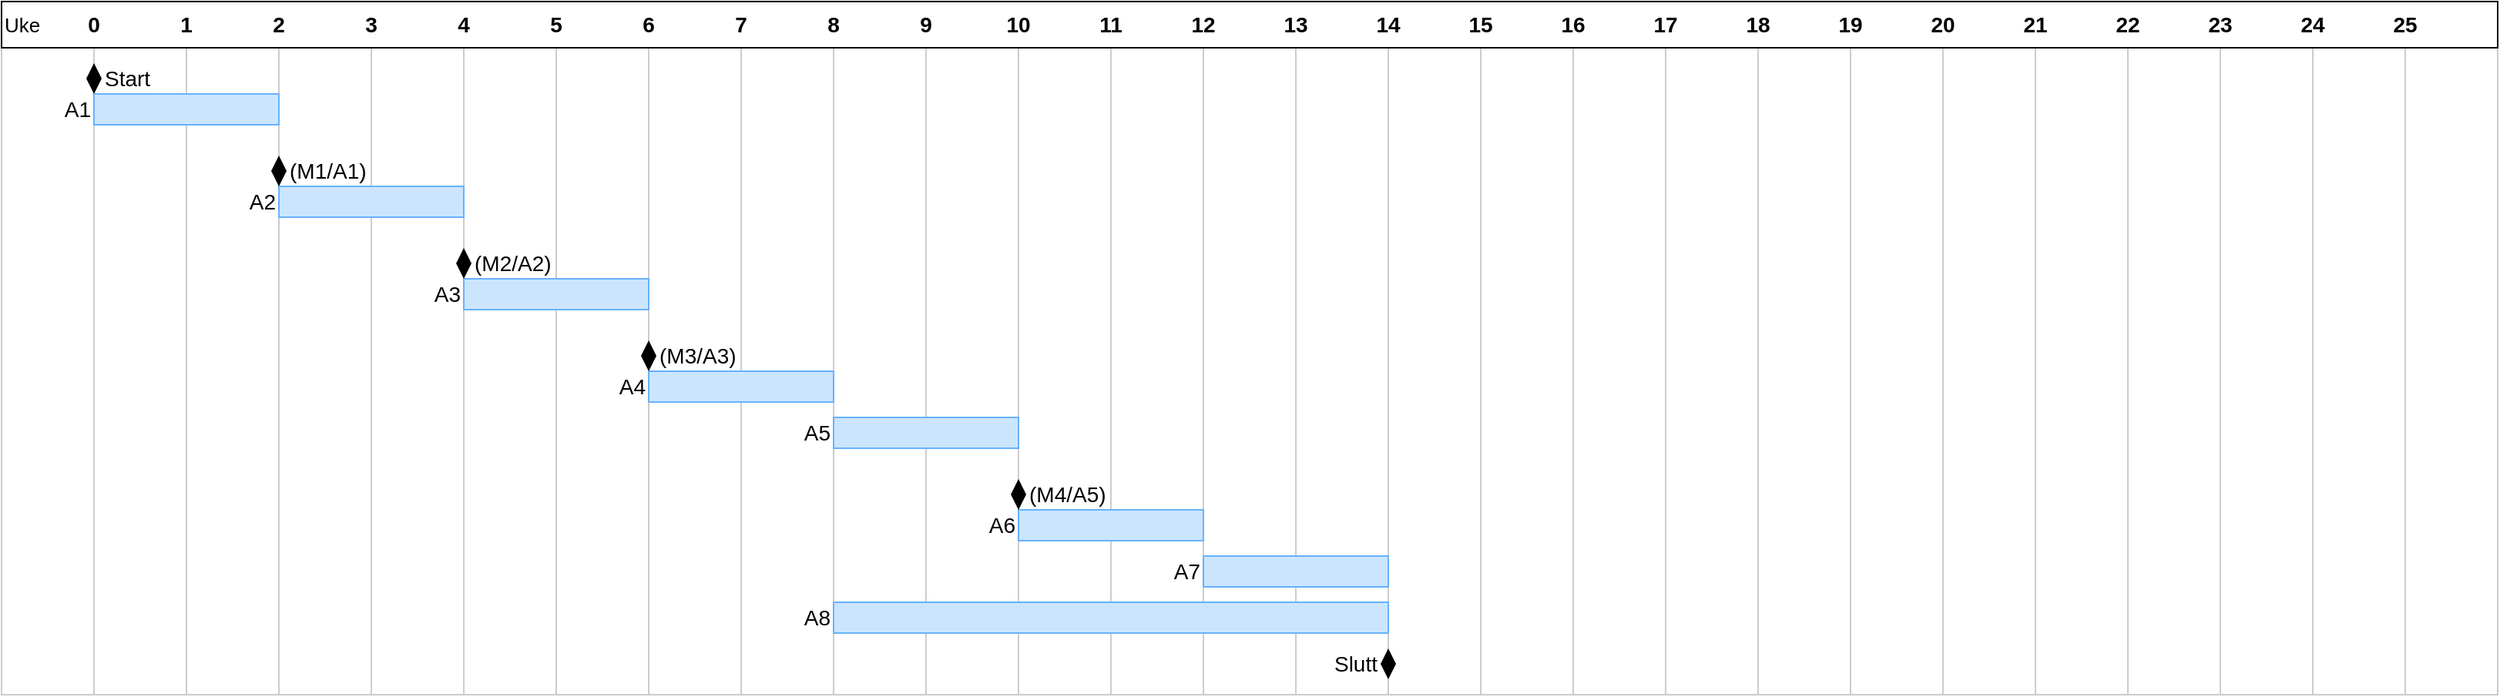 <mxfile version="13.8.0" type="github">
  <diagram name="Page-1" id="2c4490ee-f0b8-94ab-5012-d5dc3445f7a3">
    <mxGraphModel dx="2495" dy="1370" grid="1" gridSize="10" guides="1" tooltips="1" connect="0" arrows="1" fold="1" page="1" pageScale="1.5" pageWidth="1169" pageHeight="826" background="#ffffff" math="0" shadow="0">
      <root>
        <mxCell id="0" style=";html=1;" />
        <mxCell id="1" style=";html=1;" parent="0" />
        <mxCell id="wme-i7As3sNCEtLZGVM8-2" value="" style="align=left;strokeColor=#CCCCCC;html=1;" vertex="1" parent="1">
          <mxGeometry x="80" y="80" width="60" height="450" as="geometry" />
        </mxCell>
        <mxCell id="wme-i7As3sNCEtLZGVM8-4" value="" style="align=left;strokeColor=#CCCCCC;html=1;" vertex="1" parent="1">
          <mxGeometry x="140" y="80" width="60" height="450" as="geometry" />
        </mxCell>
        <mxCell id="wme-i7As3sNCEtLZGVM8-5" value="" style="align=left;strokeColor=#CCCCCC;html=1;" vertex="1" parent="1">
          <mxGeometry x="200" y="80" width="60" height="450" as="geometry" />
        </mxCell>
        <mxCell id="wme-i7As3sNCEtLZGVM8-6" value="" style="align=left;strokeColor=#CCCCCC;html=1;" vertex="1" parent="1">
          <mxGeometry x="260" y="80" width="60" height="450" as="geometry" />
        </mxCell>
        <mxCell id="wme-i7As3sNCEtLZGVM8-7" value="" style="align=left;strokeColor=#CCCCCC;html=1;" vertex="1" parent="1">
          <mxGeometry x="320" y="80" width="60" height="450" as="geometry" />
        </mxCell>
        <mxCell id="wme-i7As3sNCEtLZGVM8-8" value="" style="align=left;strokeColor=#CCCCCC;html=1;" vertex="1" parent="1">
          <mxGeometry x="380" y="80" width="60" height="450" as="geometry" />
        </mxCell>
        <mxCell id="wme-i7As3sNCEtLZGVM8-9" value="" style="align=left;strokeColor=#CCCCCC;html=1;" vertex="1" parent="1">
          <mxGeometry x="440" y="80" width="60" height="450" as="geometry" />
        </mxCell>
        <mxCell id="wme-i7As3sNCEtLZGVM8-10" value="" style="align=left;strokeColor=#CCCCCC;html=1;" vertex="1" parent="1">
          <mxGeometry x="500" y="80" width="60" height="450" as="geometry" />
        </mxCell>
        <mxCell id="wme-i7As3sNCEtLZGVM8-11" value="" style="align=left;strokeColor=#CCCCCC;html=1;" vertex="1" parent="1">
          <mxGeometry x="560" y="80" width="60" height="450" as="geometry" />
        </mxCell>
        <mxCell id="wme-i7As3sNCEtLZGVM8-12" value="" style="align=left;strokeColor=#CCCCCC;html=1;" vertex="1" parent="1">
          <mxGeometry x="620" y="80" width="60" height="450" as="geometry" />
        </mxCell>
        <mxCell id="wme-i7As3sNCEtLZGVM8-13" value="" style="align=left;strokeColor=#CCCCCC;html=1;" vertex="1" parent="1">
          <mxGeometry x="680" y="80" width="60" height="450" as="geometry" />
        </mxCell>
        <mxCell id="wme-i7As3sNCEtLZGVM8-14" value="" style="align=left;strokeColor=#CCCCCC;html=1;" vertex="1" parent="1">
          <mxGeometry x="740" y="80" width="60" height="450" as="geometry" />
        </mxCell>
        <mxCell id="wme-i7As3sNCEtLZGVM8-27" value="" style="rounded=0;whiteSpace=wrap;html=1;fontSize=14;strokeColor=#66B2FF;fillColor=#CCE5FF;" vertex="1" parent="1">
          <mxGeometry x="140" y="140" width="120" height="20" as="geometry" />
        </mxCell>
        <mxCell id="wme-i7As3sNCEtLZGVM8-28" value="Start" style="text;html=1;strokeColor=none;fillColor=none;align=left;verticalAlign=middle;whiteSpace=wrap;rounded=0;fontSize=14;" vertex="1" parent="1">
          <mxGeometry x="145" y="120" width="40" height="20" as="geometry" />
        </mxCell>
        <mxCell id="wme-i7As3sNCEtLZGVM8-30" value="" style="rhombus;whiteSpace=wrap;html=1;fontSize=14;fillColor=#000000;strokeColor=none;" vertex="1" parent="1">
          <mxGeometry x="135" y="120" width="10" height="20" as="geometry" />
        </mxCell>
        <mxCell id="wme-i7As3sNCEtLZGVM8-31" value="A1" style="text;html=1;strokeColor=none;fillColor=none;align=right;verticalAlign=middle;whiteSpace=wrap;rounded=0;fontSize=14;" vertex="1" parent="1">
          <mxGeometry x="100" y="140" width="40" height="20" as="geometry" />
        </mxCell>
        <mxCell id="wme-i7As3sNCEtLZGVM8-32" value="" style="rounded=0;whiteSpace=wrap;html=1;fontSize=14;strokeColor=#66B2FF;fillColor=#CCE5FF;" vertex="1" parent="1">
          <mxGeometry x="260" y="200" width="120" height="20" as="geometry" />
        </mxCell>
        <mxCell id="wme-i7As3sNCEtLZGVM8-35" value="(M1/A1)" style="text;html=1;strokeColor=none;fillColor=none;align=left;verticalAlign=middle;whiteSpace=wrap;rounded=0;fontSize=14;" vertex="1" parent="1">
          <mxGeometry x="265" y="180" width="40" height="20" as="geometry" />
        </mxCell>
        <mxCell id="wme-i7As3sNCEtLZGVM8-36" value="" style="rhombus;whiteSpace=wrap;html=1;fontSize=14;fillColor=#000000;strokeColor=none;" vertex="1" parent="1">
          <mxGeometry x="255" y="180" width="10" height="20" as="geometry" />
        </mxCell>
        <mxCell id="wme-i7As3sNCEtLZGVM8-39" value="A2" style="text;html=1;strokeColor=none;fillColor=none;align=right;verticalAlign=middle;whiteSpace=wrap;rounded=0;fontSize=14;" vertex="1" parent="1">
          <mxGeometry x="220" y="200" width="40" height="20" as="geometry" />
        </mxCell>
        <mxCell id="wme-i7As3sNCEtLZGVM8-41" value="" style="align=left;strokeColor=#CCCCCC;html=1;" vertex="1" parent="1">
          <mxGeometry x="800" y="80" width="60" height="450" as="geometry" />
        </mxCell>
        <mxCell id="wme-i7As3sNCEtLZGVM8-42" value="" style="align=left;strokeColor=#CCCCCC;html=1;" vertex="1" parent="1">
          <mxGeometry x="860" y="80" width="60" height="450" as="geometry" />
        </mxCell>
        <mxCell id="wme-i7As3sNCEtLZGVM8-43" value="" style="align=left;strokeColor=#CCCCCC;html=1;" vertex="1" parent="1">
          <mxGeometry x="920" y="80" width="60" height="450" as="geometry" />
        </mxCell>
        <mxCell id="wme-i7As3sNCEtLZGVM8-44" value="" style="align=left;strokeColor=#CCCCCC;html=1;" vertex="1" parent="1">
          <mxGeometry x="980" y="80" width="60" height="450" as="geometry" />
        </mxCell>
        <mxCell id="wme-i7As3sNCEtLZGVM8-45" value="" style="align=left;strokeColor=#CCCCCC;html=1;" vertex="1" parent="1">
          <mxGeometry x="1040" y="80" width="60" height="450" as="geometry" />
        </mxCell>
        <mxCell id="wme-i7As3sNCEtLZGVM8-46" value="" style="align=left;strokeColor=#CCCCCC;html=1;" vertex="1" parent="1">
          <mxGeometry x="1100" y="80" width="60" height="450" as="geometry" />
        </mxCell>
        <mxCell id="wme-i7As3sNCEtLZGVM8-47" value="" style="align=left;strokeColor=#CCCCCC;html=1;" vertex="1" parent="1">
          <mxGeometry x="1160" y="80" width="60" height="450" as="geometry" />
        </mxCell>
        <mxCell id="wme-i7As3sNCEtLZGVM8-48" value="" style="align=left;strokeColor=#CCCCCC;html=1;" vertex="1" parent="1">
          <mxGeometry x="1220" y="80" width="60" height="450" as="geometry" />
        </mxCell>
        <mxCell id="wme-i7As3sNCEtLZGVM8-49" value="" style="align=left;strokeColor=#CCCCCC;html=1;" vertex="1" parent="1">
          <mxGeometry x="1280" y="80" width="60" height="450" as="geometry" />
        </mxCell>
        <mxCell id="wme-i7As3sNCEtLZGVM8-50" value="" style="align=left;strokeColor=#CCCCCC;html=1;" vertex="1" parent="1">
          <mxGeometry x="1340" y="80" width="60" height="450" as="geometry" />
        </mxCell>
        <mxCell id="wme-i7As3sNCEtLZGVM8-51" value="" style="align=left;strokeColor=#CCCCCC;html=1;" vertex="1" parent="1">
          <mxGeometry x="1400" y="80" width="60" height="450" as="geometry" />
        </mxCell>
        <mxCell id="wme-i7As3sNCEtLZGVM8-52" value="" style="align=left;strokeColor=#CCCCCC;html=1;fontStyle=1" vertex="1" parent="1">
          <mxGeometry x="1460" y="80" width="60" height="450" as="geometry" />
        </mxCell>
        <mxCell id="wme-i7As3sNCEtLZGVM8-53" value="" style="align=left;strokeColor=#CCCCCC;html=1;fontStyle=1" vertex="1" parent="1">
          <mxGeometry x="1520" y="80" width="60" height="450" as="geometry" />
        </mxCell>
        <mxCell id="wme-i7As3sNCEtLZGVM8-54" value="" style="align=left;strokeColor=#CCCCCC;html=1;fontStyle=1" vertex="1" parent="1">
          <mxGeometry x="1580" y="80" width="60" height="450" as="geometry" />
        </mxCell>
        <mxCell id="wme-i7As3sNCEtLZGVM8-55" value="" style="align=left;strokeColor=#CCCCCC;html=1;fontStyle=1" vertex="1" parent="1">
          <mxGeometry x="1640" y="80" width="60" height="450" as="geometry" />
        </mxCell>
        <mxCell id="wme-i7As3sNCEtLZGVM8-56" value="&lt;font style=&quot;font-size: 13px&quot;&gt;Uke&lt;/font&gt;" style="strokeWidth=1;fontStyle=0;html=1;align=left;" vertex="1" parent="1">
          <mxGeometry x="80" y="80" width="1620" height="30" as="geometry" />
        </mxCell>
        <mxCell id="wme-i7As3sNCEtLZGVM8-57" value="0" style="text;html=1;strokeColor=none;fillColor=none;align=center;verticalAlign=middle;whiteSpace=wrap;rounded=0;fontStyle=1;fontSize=14;" vertex="1" parent="1">
          <mxGeometry x="120" y="85" width="40" height="20" as="geometry" />
        </mxCell>
        <mxCell id="wme-i7As3sNCEtLZGVM8-58" value="1" style="text;html=1;strokeColor=none;fillColor=none;align=center;verticalAlign=middle;whiteSpace=wrap;rounded=0;fontStyle=1;fontSize=14;" vertex="1" parent="1">
          <mxGeometry x="180" y="85" width="40" height="20" as="geometry" />
        </mxCell>
        <mxCell id="wme-i7As3sNCEtLZGVM8-59" value="2" style="text;html=1;strokeColor=none;fillColor=none;align=center;verticalAlign=middle;whiteSpace=wrap;rounded=0;fontStyle=1;fontSize=14;" vertex="1" parent="1">
          <mxGeometry x="240" y="85" width="40" height="20" as="geometry" />
        </mxCell>
        <mxCell id="wme-i7As3sNCEtLZGVM8-60" value="3" style="text;html=1;strokeColor=none;fillColor=none;align=center;verticalAlign=middle;whiteSpace=wrap;rounded=0;fontStyle=1;fontSize=14;" vertex="1" parent="1">
          <mxGeometry x="300" y="85" width="40" height="20" as="geometry" />
        </mxCell>
        <mxCell id="wme-i7As3sNCEtLZGVM8-61" value="4" style="text;html=1;strokeColor=none;fillColor=none;align=center;verticalAlign=middle;whiteSpace=wrap;rounded=0;fontStyle=1;fontSize=14;" vertex="1" parent="1">
          <mxGeometry x="360" y="85" width="40" height="20" as="geometry" />
        </mxCell>
        <mxCell id="wme-i7As3sNCEtLZGVM8-62" value="5" style="text;html=1;strokeColor=none;fillColor=none;align=center;verticalAlign=middle;whiteSpace=wrap;rounded=0;fontStyle=1;fontSize=14;" vertex="1" parent="1">
          <mxGeometry x="420" y="85" width="40" height="20" as="geometry" />
        </mxCell>
        <mxCell id="wme-i7As3sNCEtLZGVM8-63" value="6" style="text;html=1;strokeColor=none;fillColor=none;align=center;verticalAlign=middle;whiteSpace=wrap;rounded=0;fontStyle=1;fontSize=14;" vertex="1" parent="1">
          <mxGeometry x="480" y="85" width="40" height="20" as="geometry" />
        </mxCell>
        <mxCell id="wme-i7As3sNCEtLZGVM8-64" value="7" style="text;html=1;strokeColor=none;fillColor=none;align=center;verticalAlign=middle;whiteSpace=wrap;rounded=0;fontStyle=1;fontSize=14;" vertex="1" parent="1">
          <mxGeometry x="540" y="85" width="40" height="20" as="geometry" />
        </mxCell>
        <mxCell id="wme-i7As3sNCEtLZGVM8-65" value="8" style="text;html=1;strokeColor=none;fillColor=none;align=center;verticalAlign=middle;whiteSpace=wrap;rounded=0;fontStyle=1;fontSize=14;" vertex="1" parent="1">
          <mxGeometry x="600" y="85" width="40" height="20" as="geometry" />
        </mxCell>
        <mxCell id="wme-i7As3sNCEtLZGVM8-66" value="9" style="text;html=1;strokeColor=none;fillColor=none;align=center;verticalAlign=middle;whiteSpace=wrap;rounded=0;fontStyle=1;fontSize=14;" vertex="1" parent="1">
          <mxGeometry x="660" y="85" width="40" height="20" as="geometry" />
        </mxCell>
        <mxCell id="wme-i7As3sNCEtLZGVM8-67" value="10" style="text;html=1;strokeColor=none;fillColor=none;align=center;verticalAlign=middle;whiteSpace=wrap;rounded=0;fontStyle=1;fontSize=14;" vertex="1" parent="1">
          <mxGeometry x="720" y="85" width="40" height="20" as="geometry" />
        </mxCell>
        <mxCell id="wme-i7As3sNCEtLZGVM8-68" value="11" style="text;html=1;strokeColor=none;fillColor=none;align=center;verticalAlign=middle;whiteSpace=wrap;rounded=0;fontStyle=1;fontSize=14;" vertex="1" parent="1">
          <mxGeometry x="780" y="85" width="40" height="20" as="geometry" />
        </mxCell>
        <mxCell id="wme-i7As3sNCEtLZGVM8-69" value="12&lt;span style=&quot;color: rgba(0 , 0 , 0 , 0) ; font-family: monospace ; font-size: 0px ; font-weight: 400&quot;&gt;%3CmxGraphModel%3E%3Croot%3E%3CmxCell%20id%3D%220%22%2F%3E%3CmxCell%20id%3D%221%22%20parent%3D%220%22%2F%3E%3CmxCell%20id%3D%222%22%20value%3D%2210%22%20style%3D%22text%3Bhtml%3D1%3BstrokeColor%3Dnone%3BfillColor%3Dnone%3Balign%3Dcenter%3BverticalAlign%3Dmiddle%3BwhiteSpace%3Dwrap%3Brounded%3D0%3BfontStyle%3D1%3BfontSize%3D14%3B%22%20vertex%3D%221%22%20parent%3D%221%22%3E%3CmxGeometry%20x%3D%22720%22%20y%3D%2285%22%20width%3D%2240%22%20height%3D%2220%22%20as%3D%22geometry%22%2F%3E%3C%2FmxCell%3E%3C%2Froot%3E%3C%2FmxGraphModel%3E&lt;/span&gt;" style="text;html=1;strokeColor=none;fillColor=none;align=center;verticalAlign=middle;whiteSpace=wrap;rounded=0;fontStyle=1;fontSize=14;" vertex="1" parent="1">
          <mxGeometry x="840" y="85" width="40" height="20" as="geometry" />
        </mxCell>
        <mxCell id="wme-i7As3sNCEtLZGVM8-70" value="13" style="text;html=1;strokeColor=none;fillColor=none;align=center;verticalAlign=middle;whiteSpace=wrap;rounded=0;fontStyle=1;fontSize=14;" vertex="1" parent="1">
          <mxGeometry x="900" y="85" width="40" height="20" as="geometry" />
        </mxCell>
        <mxCell id="wme-i7As3sNCEtLZGVM8-71" value="14" style="text;html=1;strokeColor=none;fillColor=none;align=center;verticalAlign=middle;whiteSpace=wrap;rounded=0;fontStyle=1;fontSize=14;" vertex="1" parent="1">
          <mxGeometry x="960" y="85" width="40" height="20" as="geometry" />
        </mxCell>
        <mxCell id="wme-i7As3sNCEtLZGVM8-72" value="15" style="text;html=1;strokeColor=none;fillColor=none;align=center;verticalAlign=middle;whiteSpace=wrap;rounded=0;fontStyle=1;fontSize=14;" vertex="1" parent="1">
          <mxGeometry x="1020" y="85" width="40" height="20" as="geometry" />
        </mxCell>
        <mxCell id="wme-i7As3sNCEtLZGVM8-73" value="16" style="text;html=1;strokeColor=none;fillColor=none;align=center;verticalAlign=middle;whiteSpace=wrap;rounded=0;fontStyle=1;fontSize=14;" vertex="1" parent="1">
          <mxGeometry x="1080" y="85" width="40" height="20" as="geometry" />
        </mxCell>
        <mxCell id="wme-i7As3sNCEtLZGVM8-74" value="17" style="text;html=1;strokeColor=none;fillColor=none;align=center;verticalAlign=middle;whiteSpace=wrap;rounded=0;fontStyle=1;fontSize=14;" vertex="1" parent="1">
          <mxGeometry x="1140" y="85" width="40" height="20" as="geometry" />
        </mxCell>
        <mxCell id="wme-i7As3sNCEtLZGVM8-75" value="18" style="text;html=1;strokeColor=none;fillColor=none;align=center;verticalAlign=middle;whiteSpace=wrap;rounded=0;fontStyle=1;fontSize=14;" vertex="1" parent="1">
          <mxGeometry x="1200" y="85" width="40" height="20" as="geometry" />
        </mxCell>
        <mxCell id="wme-i7As3sNCEtLZGVM8-76" value="19" style="text;html=1;strokeColor=none;fillColor=none;align=center;verticalAlign=middle;whiteSpace=wrap;rounded=0;fontStyle=1;fontSize=14;" vertex="1" parent="1">
          <mxGeometry x="1260" y="85" width="40" height="20" as="geometry" />
        </mxCell>
        <mxCell id="wme-i7As3sNCEtLZGVM8-77" value="20" style="text;html=1;strokeColor=none;fillColor=none;align=center;verticalAlign=middle;whiteSpace=wrap;rounded=0;fontStyle=1;fontSize=14;" vertex="1" parent="1">
          <mxGeometry x="1320" y="85" width="40" height="20" as="geometry" />
        </mxCell>
        <mxCell id="wme-i7As3sNCEtLZGVM8-78" value="21" style="text;html=1;strokeColor=none;fillColor=none;align=center;verticalAlign=middle;whiteSpace=wrap;rounded=0;fontStyle=1;fontSize=14;" vertex="1" parent="1">
          <mxGeometry x="1380" y="85" width="40" height="20" as="geometry" />
        </mxCell>
        <mxCell id="wme-i7As3sNCEtLZGVM8-79" value="22" style="text;html=1;strokeColor=none;fillColor=none;align=center;verticalAlign=middle;whiteSpace=wrap;rounded=0;fontStyle=1;fontSize=14;" vertex="1" parent="1">
          <mxGeometry x="1440" y="85" width="40" height="20" as="geometry" />
        </mxCell>
        <mxCell id="wme-i7As3sNCEtLZGVM8-80" value="23" style="text;html=1;strokeColor=none;fillColor=none;align=center;verticalAlign=middle;whiteSpace=wrap;rounded=0;fontStyle=1;fontSize=14;" vertex="1" parent="1">
          <mxGeometry x="1500" y="85" width="40" height="20" as="geometry" />
        </mxCell>
        <mxCell id="wme-i7As3sNCEtLZGVM8-81" value="24" style="text;html=1;strokeColor=none;fillColor=none;align=center;verticalAlign=middle;whiteSpace=wrap;rounded=0;fontStyle=1;fontSize=14;" vertex="1" parent="1">
          <mxGeometry x="1560" y="85" width="40" height="20" as="geometry" />
        </mxCell>
        <mxCell id="wme-i7As3sNCEtLZGVM8-82" value="25" style="text;html=1;strokeColor=none;fillColor=none;align=center;verticalAlign=middle;whiteSpace=wrap;rounded=0;fontStyle=1;fontSize=14;" vertex="1" parent="1">
          <mxGeometry x="1620" y="85" width="40" height="20" as="geometry" />
        </mxCell>
        <mxCell id="wme-i7As3sNCEtLZGVM8-86" value="" style="rounded=0;whiteSpace=wrap;html=1;fontSize=14;strokeColor=#66B2FF;fillColor=#CCE5FF;" vertex="1" parent="1">
          <mxGeometry x="380" y="260" width="120" height="20" as="geometry" />
        </mxCell>
        <mxCell id="wme-i7As3sNCEtLZGVM8-87" value="(M2/A2)" style="text;html=1;strokeColor=none;fillColor=none;align=left;verticalAlign=middle;whiteSpace=wrap;rounded=0;fontSize=14;" vertex="1" parent="1">
          <mxGeometry x="385" y="240" width="40" height="20" as="geometry" />
        </mxCell>
        <mxCell id="wme-i7As3sNCEtLZGVM8-88" value="" style="rhombus;whiteSpace=wrap;html=1;fontSize=14;fillColor=#000000;strokeColor=none;" vertex="1" parent="1">
          <mxGeometry x="375" y="240" width="10" height="20" as="geometry" />
        </mxCell>
        <mxCell id="wme-i7As3sNCEtLZGVM8-89" value="A3" style="text;html=1;strokeColor=none;fillColor=none;align=right;verticalAlign=middle;whiteSpace=wrap;rounded=0;fontSize=14;" vertex="1" parent="1">
          <mxGeometry x="340" y="260" width="40" height="20" as="geometry" />
        </mxCell>
        <mxCell id="wme-i7As3sNCEtLZGVM8-90" value="" style="rounded=0;whiteSpace=wrap;html=1;fontSize=14;strokeColor=#66B2FF;fillColor=#CCE5FF;" vertex="1" parent="1">
          <mxGeometry x="500" y="320" width="120" height="20" as="geometry" />
        </mxCell>
        <mxCell id="wme-i7As3sNCEtLZGVM8-91" value="(M3/A3)" style="text;html=1;strokeColor=none;fillColor=none;align=left;verticalAlign=middle;whiteSpace=wrap;rounded=0;fontSize=14;" vertex="1" parent="1">
          <mxGeometry x="505" y="300" width="40" height="20" as="geometry" />
        </mxCell>
        <mxCell id="wme-i7As3sNCEtLZGVM8-92" value="" style="rhombus;whiteSpace=wrap;html=1;fontSize=14;fillColor=#000000;strokeColor=none;" vertex="1" parent="1">
          <mxGeometry x="495" y="300" width="10" height="20" as="geometry" />
        </mxCell>
        <mxCell id="wme-i7As3sNCEtLZGVM8-93" value="A4" style="text;html=1;strokeColor=none;fillColor=none;align=right;verticalAlign=middle;whiteSpace=wrap;rounded=0;fontSize=14;" vertex="1" parent="1">
          <mxGeometry x="460" y="320" width="40" height="20" as="geometry" />
        </mxCell>
        <mxCell id="wme-i7As3sNCEtLZGVM8-95" value="" style="rounded=0;whiteSpace=wrap;html=1;fontSize=14;strokeColor=#66B2FF;fillColor=#CCE5FF;" vertex="1" parent="1">
          <mxGeometry x="620" y="350" width="120" height="20" as="geometry" />
        </mxCell>
        <mxCell id="wme-i7As3sNCEtLZGVM8-98" value="A5" style="text;html=1;strokeColor=none;fillColor=none;align=right;verticalAlign=middle;whiteSpace=wrap;rounded=0;fontSize=14;" vertex="1" parent="1">
          <mxGeometry x="580" y="350" width="40" height="20" as="geometry" />
        </mxCell>
        <mxCell id="wme-i7As3sNCEtLZGVM8-99" value="" style="rounded=0;whiteSpace=wrap;html=1;fontSize=14;strokeColor=#66B2FF;fillColor=#CCE5FF;" vertex="1" parent="1">
          <mxGeometry x="740" y="410" width="120" height="20" as="geometry" />
        </mxCell>
        <mxCell id="wme-i7As3sNCEtLZGVM8-100" value="(M4/A5)" style="text;html=1;strokeColor=none;fillColor=none;align=left;verticalAlign=middle;whiteSpace=wrap;rounded=0;fontSize=14;" vertex="1" parent="1">
          <mxGeometry x="745" y="390" width="40" height="20" as="geometry" />
        </mxCell>
        <mxCell id="wme-i7As3sNCEtLZGVM8-101" value="" style="rhombus;whiteSpace=wrap;html=1;fontSize=14;fillColor=#000000;strokeColor=none;" vertex="1" parent="1">
          <mxGeometry x="735" y="390" width="10" height="20" as="geometry" />
        </mxCell>
        <mxCell id="wme-i7As3sNCEtLZGVM8-102" value="A6" style="text;html=1;strokeColor=none;fillColor=none;align=right;verticalAlign=middle;whiteSpace=wrap;rounded=0;fontSize=14;" vertex="1" parent="1">
          <mxGeometry x="700" y="410" width="40" height="20" as="geometry" />
        </mxCell>
        <mxCell id="wme-i7As3sNCEtLZGVM8-103" value="" style="rounded=0;whiteSpace=wrap;html=1;fontSize=14;strokeColor=#66B2FF;fillColor=#CCE5FF;" vertex="1" parent="1">
          <mxGeometry x="860" y="440" width="120" height="20" as="geometry" />
        </mxCell>
        <mxCell id="wme-i7As3sNCEtLZGVM8-106" value="A7" style="text;html=1;strokeColor=none;fillColor=none;align=right;verticalAlign=middle;whiteSpace=wrap;rounded=0;fontSize=14;" vertex="1" parent="1">
          <mxGeometry x="820" y="440" width="40" height="20" as="geometry" />
        </mxCell>
        <mxCell id="wme-i7As3sNCEtLZGVM8-107" value="" style="rounded=0;whiteSpace=wrap;html=1;fontSize=14;strokeColor=#66B2FF;fillColor=#CCE5FF;" vertex="1" parent="1">
          <mxGeometry x="620" y="470" width="360" height="20" as="geometry" />
        </mxCell>
        <mxCell id="wme-i7As3sNCEtLZGVM8-108" value="A8" style="text;html=1;strokeColor=none;fillColor=none;align=right;verticalAlign=middle;whiteSpace=wrap;rounded=0;fontSize=14;" vertex="1" parent="1">
          <mxGeometry x="580" y="470" width="40" height="20" as="geometry" />
        </mxCell>
        <mxCell id="wme-i7As3sNCEtLZGVM8-109" value="Slutt" style="text;html=1;strokeColor=none;fillColor=none;align=right;verticalAlign=middle;whiteSpace=wrap;rounded=0;fontSize=14;" vertex="1" parent="1">
          <mxGeometry x="935" y="500" width="40" height="20" as="geometry" />
        </mxCell>
        <mxCell id="wme-i7As3sNCEtLZGVM8-110" value="" style="rhombus;whiteSpace=wrap;html=1;fontSize=14;fillColor=#000000;strokeColor=none;" vertex="1" parent="1">
          <mxGeometry x="975" y="500" width="10" height="20" as="geometry" />
        </mxCell>
      </root>
    </mxGraphModel>
  </diagram>
</mxfile>
